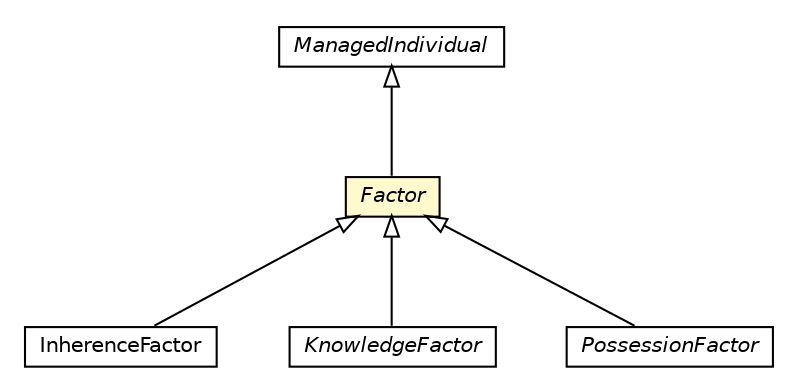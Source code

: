 #!/usr/local/bin/dot
#
# Class diagram 
# Generated by UMLGraph version R5_6-24-gf6e263 (http://www.umlgraph.org/)
#

digraph G {
	edge [fontname="Helvetica",fontsize=10,labelfontname="Helvetica",labelfontsize=10];
	node [fontname="Helvetica",fontsize=10,shape=plaintext];
	nodesep=0.25;
	ranksep=0.5;
	// org.universAAL.middleware.owl.ManagedIndividual
	c4081388 [label=<<table title="org.universAAL.middleware.owl.ManagedIndividual" border="0" cellborder="1" cellspacing="0" cellpadding="2" port="p" href="../../middleware/owl/ManagedIndividual.html">
		<tr><td><table border="0" cellspacing="0" cellpadding="1">
<tr><td align="center" balign="center"><font face="Helvetica-Oblique"> ManagedIndividual </font></td></tr>
		</table></td></tr>
		</table>>, URL="../../middleware/owl/ManagedIndividual.html", fontname="Helvetica", fontcolor="black", fontsize=10.0];
	// org.universAAL.ontology.security.InherenceFactor
	c4082439 [label=<<table title="org.universAAL.ontology.security.InherenceFactor" border="0" cellborder="1" cellspacing="0" cellpadding="2" port="p" href="./InherenceFactor.html">
		<tr><td><table border="0" cellspacing="0" cellpadding="1">
<tr><td align="center" balign="center"> InherenceFactor </td></tr>
		</table></td></tr>
		</table>>, URL="./InherenceFactor.html", fontname="Helvetica", fontcolor="black", fontsize=10.0];
	// org.universAAL.ontology.security.KnowledgeFactor
	c4082442 [label=<<table title="org.universAAL.ontology.security.KnowledgeFactor" border="0" cellborder="1" cellspacing="0" cellpadding="2" port="p" href="./KnowledgeFactor.html">
		<tr><td><table border="0" cellspacing="0" cellpadding="1">
<tr><td align="center" balign="center"><font face="Helvetica-Oblique"> KnowledgeFactor </font></td></tr>
		</table></td></tr>
		</table>>, URL="./KnowledgeFactor.html", fontname="Helvetica", fontcolor="black", fontsize=10.0];
	// org.universAAL.ontology.security.Factor
	c4082447 [label=<<table title="org.universAAL.ontology.security.Factor" border="0" cellborder="1" cellspacing="0" cellpadding="2" port="p" bgcolor="lemonChiffon" href="./Factor.html">
		<tr><td><table border="0" cellspacing="0" cellpadding="1">
<tr><td align="center" balign="center"><font face="Helvetica-Oblique"> Factor </font></td></tr>
		</table></td></tr>
		</table>>, URL="./Factor.html", fontname="Helvetica", fontcolor="black", fontsize=10.0];
	// org.universAAL.ontology.security.PossessionFactor
	c4082455 [label=<<table title="org.universAAL.ontology.security.PossessionFactor" border="0" cellborder="1" cellspacing="0" cellpadding="2" port="p" href="./PossessionFactor.html">
		<tr><td><table border="0" cellspacing="0" cellpadding="1">
<tr><td align="center" balign="center"><font face="Helvetica-Oblique"> PossessionFactor </font></td></tr>
		</table></td></tr>
		</table>>, URL="./PossessionFactor.html", fontname="Helvetica", fontcolor="black", fontsize=10.0];
	//org.universAAL.ontology.security.InherenceFactor extends org.universAAL.ontology.security.Factor
	c4082447:p -> c4082439:p [dir=back,arrowtail=empty];
	//org.universAAL.ontology.security.KnowledgeFactor extends org.universAAL.ontology.security.Factor
	c4082447:p -> c4082442:p [dir=back,arrowtail=empty];
	//org.universAAL.ontology.security.Factor extends org.universAAL.middleware.owl.ManagedIndividual
	c4081388:p -> c4082447:p [dir=back,arrowtail=empty];
	//org.universAAL.ontology.security.PossessionFactor extends org.universAAL.ontology.security.Factor
	c4082447:p -> c4082455:p [dir=back,arrowtail=empty];
}

